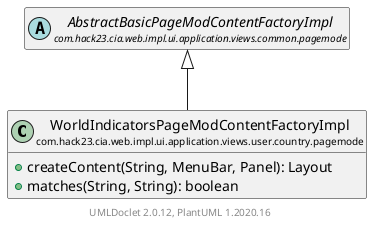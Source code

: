 @startuml
    set namespaceSeparator none
    hide empty fields
    hide empty methods

    class "<size:14>WorldIndicatorsPageModContentFactoryImpl\n<size:10>com.hack23.cia.web.impl.ui.application.views.user.country.pagemode" as com.hack23.cia.web.impl.ui.application.views.user.country.pagemode.WorldIndicatorsPageModContentFactoryImpl [[WorldIndicatorsPageModContentFactoryImpl.html]] {
        +createContent(String, MenuBar, Panel): Layout
        +matches(String, String): boolean
    }

    abstract class "<size:14>AbstractBasicPageModContentFactoryImpl\n<size:10>com.hack23.cia.web.impl.ui.application.views.common.pagemode" as com.hack23.cia.web.impl.ui.application.views.common.pagemode.AbstractBasicPageModContentFactoryImpl [[../../../common/pagemode/AbstractBasicPageModContentFactoryImpl.html]]

    com.hack23.cia.web.impl.ui.application.views.common.pagemode.AbstractBasicPageModContentFactoryImpl <|-- com.hack23.cia.web.impl.ui.application.views.user.country.pagemode.WorldIndicatorsPageModContentFactoryImpl

    center footer UMLDoclet 2.0.12, PlantUML 1.2020.16
@enduml
